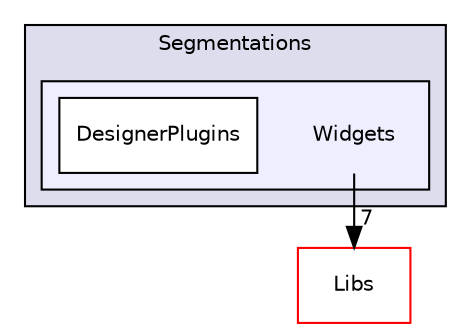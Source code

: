 digraph "Modules/Loadable/Segmentations/Widgets" {
  bgcolor=transparent;
  compound=true
  node [ fontsize="10", fontname="Helvetica"];
  edge [ labelfontsize="10", labelfontname="Helvetica"];
  subgraph clusterdir_187d697300c25905e127e5518a1a6fd6 {
    graph [ bgcolor="#ddddee", pencolor="black", label="Segmentations" fontname="Helvetica", fontsize="10", URL="dir_187d697300c25905e127e5518a1a6fd6.html"]
  subgraph clusterdir_41ca929437098aa958ddaaa3d3af7a26 {
    graph [ bgcolor="#eeeeff", pencolor="black", label="" URL="dir_41ca929437098aa958ddaaa3d3af7a26.html"];
    dir_41ca929437098aa958ddaaa3d3af7a26 [shape=plaintext label="Widgets"];
    dir_77b69b424684cf0dd61caadb14b814f3 [shape=box label="DesignerPlugins" color="black" fillcolor="white" style="filled" URL="dir_77b69b424684cf0dd61caadb14b814f3.html"];
  }
  }
  dir_6e6cb9563333489fde7459b1f95e59a5 [shape=box label="Libs" color="red" URL="dir_6e6cb9563333489fde7459b1f95e59a5.html"];
  dir_41ca929437098aa958ddaaa3d3af7a26->dir_6e6cb9563333489fde7459b1f95e59a5 [headlabel="7", labeldistance=1.5 headhref="dir_000099_000012.html"];
}
